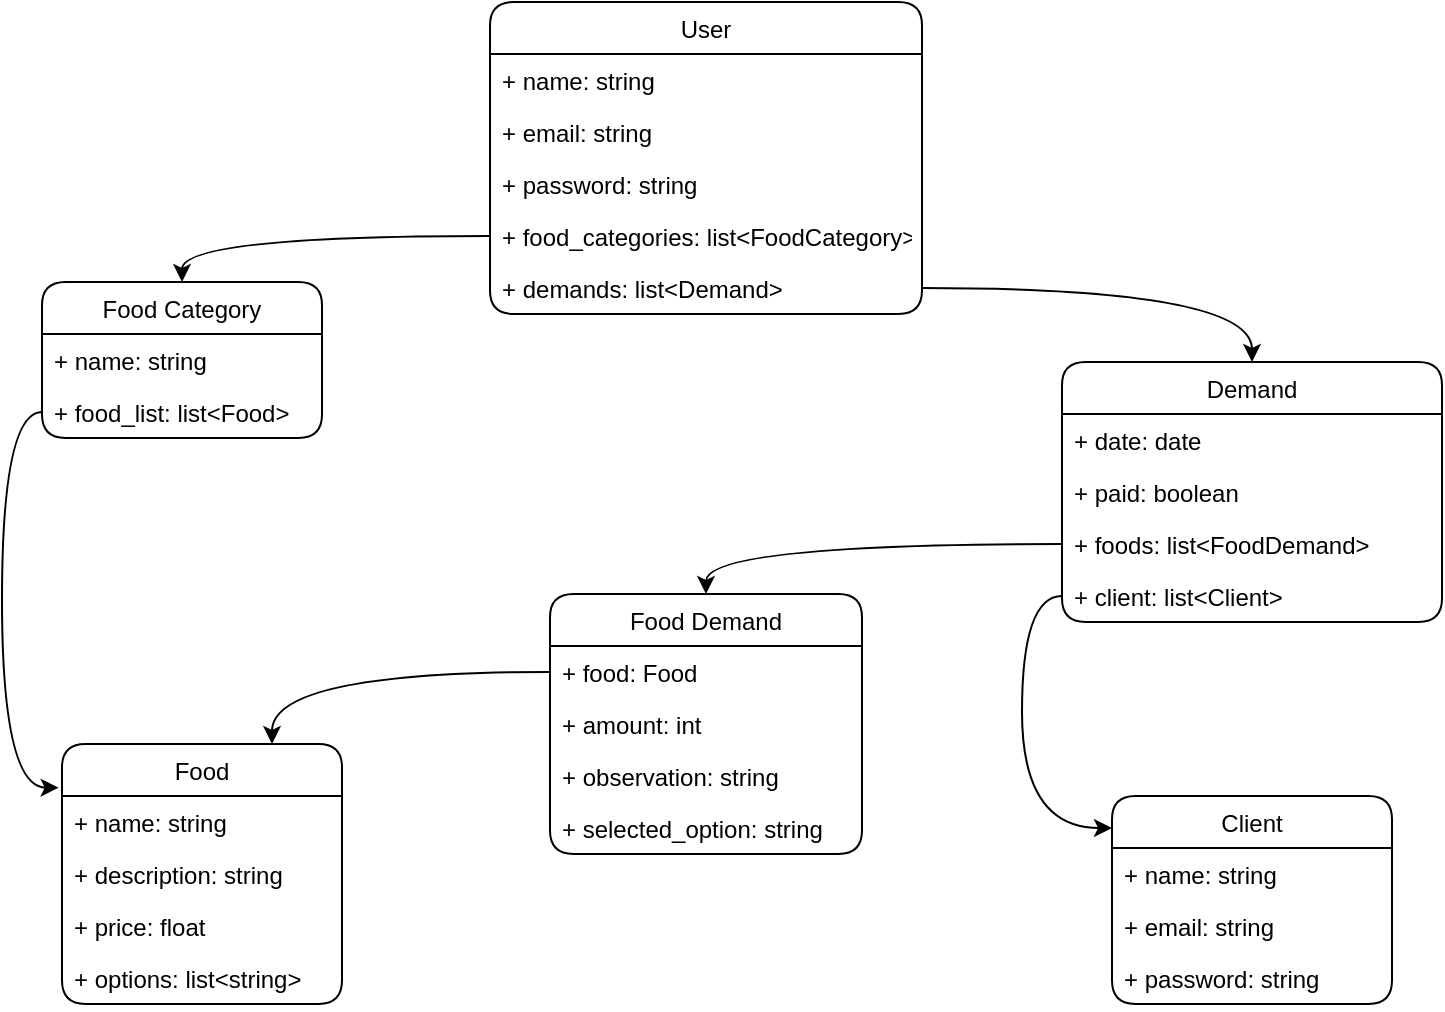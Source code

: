 <mxfile version="13.4.5" type="device" pages="2"><diagram id="qKzHwNRUnaWJs-OBEW8L" name="model"><mxGraphModel dx="1903" dy="813" grid="1" gridSize="10" guides="1" tooltips="1" connect="1" arrows="1" fold="1" page="1" pageScale="1" pageWidth="827" pageHeight="1169" math="0" shadow="0"><root><mxCell id="0"/><mxCell id="1" parent="0"/><mxCell id="S1xIz5C0FJF-GX5hfjjb-1" value="User" style="swimlane;fontStyle=0;childLayout=stackLayout;horizontal=1;startSize=26;fillColor=none;horizontalStack=0;resizeParent=1;resizeParentMax=0;resizeLast=0;collapsible=1;marginBottom=0;rounded=1;" parent="1" vertex="1"><mxGeometry x="344" y="110" width="216" height="156" as="geometry"/></mxCell><mxCell id="S1xIz5C0FJF-GX5hfjjb-2" value="+ name: string" style="text;strokeColor=none;fillColor=none;align=left;verticalAlign=top;spacingLeft=4;spacingRight=4;overflow=hidden;rotatable=0;points=[[0,0.5],[1,0.5]];portConstraint=eastwest;rounded=1;" parent="S1xIz5C0FJF-GX5hfjjb-1" vertex="1"><mxGeometry y="26" width="216" height="26" as="geometry"/></mxCell><mxCell id="S1xIz5C0FJF-GX5hfjjb-3" value="+ email: string" style="text;strokeColor=none;fillColor=none;align=left;verticalAlign=top;spacingLeft=4;spacingRight=4;overflow=hidden;rotatable=0;points=[[0,0.5],[1,0.5]];portConstraint=eastwest;rounded=1;" parent="S1xIz5C0FJF-GX5hfjjb-1" vertex="1"><mxGeometry y="52" width="216" height="26" as="geometry"/></mxCell><mxCell id="S1xIz5C0FJF-GX5hfjjb-4" value="+ password: string" style="text;strokeColor=none;fillColor=none;align=left;verticalAlign=top;spacingLeft=4;spacingRight=4;overflow=hidden;rotatable=0;points=[[0,0.5],[1,0.5]];portConstraint=eastwest;rounded=1;" parent="S1xIz5C0FJF-GX5hfjjb-1" vertex="1"><mxGeometry y="78" width="216" height="26" as="geometry"/></mxCell><mxCell id="S1xIz5C0FJF-GX5hfjjb-31" value="+ food_categories: list&lt;FoodCategory&gt;" style="text;strokeColor=none;fillColor=none;align=left;verticalAlign=top;spacingLeft=4;spacingRight=4;overflow=hidden;rotatable=0;points=[[0,0.5],[1,0.5]];portConstraint=eastwest;rounded=1;" parent="S1xIz5C0FJF-GX5hfjjb-1" vertex="1"><mxGeometry y="104" width="216" height="26" as="geometry"/></mxCell><mxCell id="S1xIz5C0FJF-GX5hfjjb-33" value="+ demands: list&lt;Demand&gt;" style="text;strokeColor=none;fillColor=none;align=left;verticalAlign=top;spacingLeft=4;spacingRight=4;overflow=hidden;rotatable=0;points=[[0,0.5],[1,0.5]];portConstraint=eastwest;rounded=1;" parent="S1xIz5C0FJF-GX5hfjjb-1" vertex="1"><mxGeometry y="130" width="216" height="26" as="geometry"/></mxCell><mxCell id="S1xIz5C0FJF-GX5hfjjb-17" value="Food Category" style="swimlane;fontStyle=0;childLayout=stackLayout;horizontal=1;startSize=26;fillColor=none;horizontalStack=0;resizeParent=1;resizeParentMax=0;resizeLast=0;collapsible=1;marginBottom=0;rounded=1;" parent="1" vertex="1"><mxGeometry x="120" y="250" width="140" height="78" as="geometry"/></mxCell><mxCell id="S1xIz5C0FJF-GX5hfjjb-18" value="+ name: string" style="text;strokeColor=none;fillColor=none;align=left;verticalAlign=top;spacingLeft=4;spacingRight=4;overflow=hidden;rotatable=0;points=[[0,0.5],[1,0.5]];portConstraint=eastwest;rounded=1;" parent="S1xIz5C0FJF-GX5hfjjb-17" vertex="1"><mxGeometry y="26" width="140" height="26" as="geometry"/></mxCell><mxCell id="S1xIz5C0FJF-GX5hfjjb-19" value="+ food_list: list&lt;Food&gt;" style="text;strokeColor=none;fillColor=none;align=left;verticalAlign=top;spacingLeft=4;spacingRight=4;overflow=hidden;rotatable=0;points=[[0,0.5],[1,0.5]];portConstraint=eastwest;rounded=1;" parent="S1xIz5C0FJF-GX5hfjjb-17" vertex="1"><mxGeometry y="52" width="140" height="26" as="geometry"/></mxCell><mxCell id="S1xIz5C0FJF-GX5hfjjb-22" style="edgeStyle=orthogonalEdgeStyle;rounded=0;orthogonalLoop=1;jettySize=auto;html=1;entryX=-0.012;entryY=0.168;entryDx=0;entryDy=0;entryPerimeter=0;curved=1;" parent="1" source="S1xIz5C0FJF-GX5hfjjb-19" target="S1xIz5C0FJF-GX5hfjjb-13" edge="1"><mxGeometry relative="1" as="geometry"><Array as="points"><mxPoint x="100" y="315"/><mxPoint x="100" y="503"/></Array></mxGeometry></mxCell><mxCell id="S1xIz5C0FJF-GX5hfjjb-28" style="edgeStyle=orthogonalEdgeStyle;rounded=0;orthogonalLoop=1;jettySize=auto;html=1;entryX=0.5;entryY=0;entryDx=0;entryDy=0;curved=1;" parent="1" source="S1xIz5C0FJF-GX5hfjjb-27" target="S1xIz5C0FJF-GX5hfjjb-23" edge="1"><mxGeometry relative="1" as="geometry"/></mxCell><mxCell id="S1xIz5C0FJF-GX5hfjjb-29" style="edgeStyle=orthogonalEdgeStyle;rounded=0;orthogonalLoop=1;jettySize=auto;html=1;entryX=0.75;entryY=0;entryDx=0;entryDy=0;curved=1;" parent="1" source="S1xIz5C0FJF-GX5hfjjb-24" target="S1xIz5C0FJF-GX5hfjjb-13" edge="1"><mxGeometry relative="1" as="geometry"/></mxCell><mxCell id="S1xIz5C0FJF-GX5hfjjb-32" style="edgeStyle=orthogonalEdgeStyle;rounded=0;orthogonalLoop=1;jettySize=auto;html=1;entryX=0.5;entryY=0;entryDx=0;entryDy=0;curved=1;" parent="1" source="S1xIz5C0FJF-GX5hfjjb-31" target="S1xIz5C0FJF-GX5hfjjb-17" edge="1"><mxGeometry relative="1" as="geometry"/></mxCell><mxCell id="S1xIz5C0FJF-GX5hfjjb-34" style="edgeStyle=orthogonalEdgeStyle;rounded=0;orthogonalLoop=1;jettySize=auto;html=1;entryX=0.5;entryY=0;entryDx=0;entryDy=0;curved=1;" parent="1" source="S1xIz5C0FJF-GX5hfjjb-33" target="S1xIz5C0FJF-GX5hfjjb-9" edge="1"><mxGeometry relative="1" as="geometry"/></mxCell><mxCell id="S1xIz5C0FJF-GX5hfjjb-23" value="Food Demand" style="swimlane;fontStyle=0;childLayout=stackLayout;horizontal=1;startSize=26;fillColor=none;horizontalStack=0;resizeParent=1;resizeParentMax=0;resizeLast=0;collapsible=1;marginBottom=0;rounded=1;" parent="1" vertex="1"><mxGeometry x="374" y="406" width="156" height="130" as="geometry"/></mxCell><mxCell id="S1xIz5C0FJF-GX5hfjjb-24" value="+ food: Food" style="text;strokeColor=none;fillColor=none;align=left;verticalAlign=top;spacingLeft=4;spacingRight=4;overflow=hidden;rotatable=0;points=[[0,0.5],[1,0.5]];portConstraint=eastwest;rounded=1;" parent="S1xIz5C0FJF-GX5hfjjb-23" vertex="1"><mxGeometry y="26" width="156" height="26" as="geometry"/></mxCell><mxCell id="S1xIz5C0FJF-GX5hfjjb-25" value="+ amount: int" style="text;strokeColor=none;fillColor=none;align=left;verticalAlign=top;spacingLeft=4;spacingRight=4;overflow=hidden;rotatable=0;points=[[0,0.5],[1,0.5]];portConstraint=eastwest;rounded=1;" parent="S1xIz5C0FJF-GX5hfjjb-23" vertex="1"><mxGeometry y="52" width="156" height="26" as="geometry"/></mxCell><mxCell id="S1xIz5C0FJF-GX5hfjjb-38" value="+ observation: string" style="text;strokeColor=none;fillColor=none;align=left;verticalAlign=top;spacingLeft=4;spacingRight=4;overflow=hidden;rotatable=0;points=[[0,0.5],[1,0.5]];portConstraint=eastwest;rounded=1;" parent="S1xIz5C0FJF-GX5hfjjb-23" vertex="1"><mxGeometry y="78" width="156" height="26" as="geometry"/></mxCell><mxCell id="S1xIz5C0FJF-GX5hfjjb-40" value="+ selected_option: string" style="text;strokeColor=none;fillColor=none;align=left;verticalAlign=top;spacingLeft=4;spacingRight=4;overflow=hidden;rotatable=0;points=[[0,0.5],[1,0.5]];portConstraint=eastwest;rounded=1;" parent="S1xIz5C0FJF-GX5hfjjb-23" vertex="1"><mxGeometry y="104" width="156" height="26" as="geometry"/></mxCell><mxCell id="S1xIz5C0FJF-GX5hfjjb-13" value="Food" style="swimlane;fontStyle=0;childLayout=stackLayout;horizontal=1;startSize=26;fillColor=none;horizontalStack=0;resizeParent=1;resizeParentMax=0;resizeLast=0;collapsible=1;marginBottom=0;rounded=1;" parent="1" vertex="1"><mxGeometry x="130" y="481" width="140" height="130" as="geometry"/></mxCell><mxCell id="S1xIz5C0FJF-GX5hfjjb-14" value="+ name: string" style="text;strokeColor=none;fillColor=none;align=left;verticalAlign=top;spacingLeft=4;spacingRight=4;overflow=hidden;rotatable=0;points=[[0,0.5],[1,0.5]];portConstraint=eastwest;rounded=1;" parent="S1xIz5C0FJF-GX5hfjjb-13" vertex="1"><mxGeometry y="26" width="140" height="26" as="geometry"/></mxCell><mxCell id="S1xIz5C0FJF-GX5hfjjb-15" value="+ description: string" style="text;strokeColor=none;fillColor=none;align=left;verticalAlign=top;spacingLeft=4;spacingRight=4;overflow=hidden;rotatable=0;points=[[0,0.5],[1,0.5]];portConstraint=eastwest;rounded=1;" parent="S1xIz5C0FJF-GX5hfjjb-13" vertex="1"><mxGeometry y="52" width="140" height="26" as="geometry"/></mxCell><mxCell id="S1xIz5C0FJF-GX5hfjjb-16" value="+ price: float" style="text;strokeColor=none;fillColor=none;align=left;verticalAlign=top;spacingLeft=4;spacingRight=4;overflow=hidden;rotatable=0;points=[[0,0.5],[1,0.5]];portConstraint=eastwest;rounded=1;" parent="S1xIz5C0FJF-GX5hfjjb-13" vertex="1"><mxGeometry y="78" width="140" height="26" as="geometry"/></mxCell><mxCell id="S1xIz5C0FJF-GX5hfjjb-21" value="+ options: list&lt;string&gt;" style="text;strokeColor=none;fillColor=none;align=left;verticalAlign=top;spacingLeft=4;spacingRight=4;overflow=hidden;rotatable=0;points=[[0,0.5],[1,0.5]];portConstraint=eastwest;rounded=1;" parent="S1xIz5C0FJF-GX5hfjjb-13" vertex="1"><mxGeometry y="104" width="140" height="26" as="geometry"/></mxCell><mxCell id="fE2iMj-6r_NgnQMFX6QH-3" style="edgeStyle=orthogonalEdgeStyle;rounded=0;orthogonalLoop=1;jettySize=auto;html=1;entryX=0;entryY=0.154;entryDx=0;entryDy=0;entryPerimeter=0;curved=1;" edge="1" parent="1" source="S1xIz5C0FJF-GX5hfjjb-35" target="S1xIz5C0FJF-GX5hfjjb-5"><mxGeometry relative="1" as="geometry"/></mxCell><mxCell id="S1xIz5C0FJF-GX5hfjjb-9" value="Demand" style="swimlane;fontStyle=0;childLayout=stackLayout;horizontal=1;startSize=26;fillColor=none;horizontalStack=0;resizeParent=1;resizeParentMax=0;resizeLast=0;collapsible=1;marginBottom=0;rounded=1;" parent="1" vertex="1"><mxGeometry x="630" y="290" width="190" height="130" as="geometry"/></mxCell><mxCell id="S1xIz5C0FJF-GX5hfjjb-37" value="+ date: date" style="text;strokeColor=none;fillColor=none;align=left;verticalAlign=top;spacingLeft=4;spacingRight=4;overflow=hidden;rotatable=0;points=[[0,0.5],[1,0.5]];portConstraint=eastwest;rounded=1;" parent="S1xIz5C0FJF-GX5hfjjb-9" vertex="1"><mxGeometry y="26" width="190" height="26" as="geometry"/></mxCell><mxCell id="S1xIz5C0FJF-GX5hfjjb-39" value="+ paid: boolean" style="text;strokeColor=none;fillColor=none;align=left;verticalAlign=top;spacingLeft=4;spacingRight=4;overflow=hidden;rotatable=0;points=[[0,0.5],[1,0.5]];portConstraint=eastwest;rounded=1;" parent="S1xIz5C0FJF-GX5hfjjb-9" vertex="1"><mxGeometry y="52" width="190" height="26" as="geometry"/></mxCell><mxCell id="S1xIz5C0FJF-GX5hfjjb-27" value="+ foods: list&lt;FoodDemand&gt;" style="text;strokeColor=none;fillColor=none;align=left;verticalAlign=top;spacingLeft=4;spacingRight=4;overflow=hidden;rotatable=0;points=[[0,0.5],[1,0.5]];portConstraint=eastwest;rounded=1;" parent="S1xIz5C0FJF-GX5hfjjb-9" vertex="1"><mxGeometry y="78" width="190" height="26" as="geometry"/></mxCell><mxCell id="S1xIz5C0FJF-GX5hfjjb-35" value="+ client: list&lt;Client&gt;" style="text;strokeColor=none;fillColor=none;align=left;verticalAlign=top;spacingLeft=4;spacingRight=4;overflow=hidden;rotatable=0;points=[[0,0.5],[1,0.5]];portConstraint=eastwest;rounded=1;" parent="S1xIz5C0FJF-GX5hfjjb-9" vertex="1"><mxGeometry y="104" width="190" height="26" as="geometry"/></mxCell><mxCell id="S1xIz5C0FJF-GX5hfjjb-5" value="Client" style="swimlane;fontStyle=0;childLayout=stackLayout;horizontal=1;startSize=26;fillColor=none;horizontalStack=0;resizeParent=1;resizeParentMax=0;resizeLast=0;collapsible=1;marginBottom=0;rounded=1;" parent="1" vertex="1"><mxGeometry x="655" y="507" width="140" height="104" as="geometry"/></mxCell><mxCell id="S1xIz5C0FJF-GX5hfjjb-6" value="+ name: string" style="text;strokeColor=none;fillColor=none;align=left;verticalAlign=top;spacingLeft=4;spacingRight=4;overflow=hidden;rotatable=0;points=[[0,0.5],[1,0.5]];portConstraint=eastwest;rounded=1;" parent="S1xIz5C0FJF-GX5hfjjb-5" vertex="1"><mxGeometry y="26" width="140" height="26" as="geometry"/></mxCell><mxCell id="S1xIz5C0FJF-GX5hfjjb-7" value="+ email: string" style="text;strokeColor=none;fillColor=none;align=left;verticalAlign=top;spacingLeft=4;spacingRight=4;overflow=hidden;rotatable=0;points=[[0,0.5],[1,0.5]];portConstraint=eastwest;rounded=1;" parent="S1xIz5C0FJF-GX5hfjjb-5" vertex="1"><mxGeometry y="52" width="140" height="26" as="geometry"/></mxCell><mxCell id="S1xIz5C0FJF-GX5hfjjb-8" value="+ password: string" style="text;strokeColor=none;fillColor=none;align=left;verticalAlign=top;spacingLeft=4;spacingRight=4;overflow=hidden;rotatable=0;points=[[0,0.5],[1,0.5]];portConstraint=eastwest;rounded=1;" parent="S1xIz5C0FJF-GX5hfjjb-5" vertex="1"><mxGeometry y="78" width="140" height="26" as="geometry"/></mxCell></root></mxGraphModel></diagram><diagram id="ktWGJgmLyZ4SBDpLNWxo" name="pages"><mxGraphModel dx="3330" dy="1423" grid="1" gridSize="10" guides="1" tooltips="1" connect="1" arrows="1" fold="1" page="1" pageScale="1" pageWidth="827" pageHeight="1169" math="0" shadow="0"><root><mxCell id="VMBgZVgalTqfrhlS5UTx-0"/><mxCell id="VMBgZVgalTqfrhlS5UTx-1" parent="VMBgZVgalTqfrhlS5UTx-0"/><mxCell id="T1Mni6wO7_xBfM7oFXwT-25" style="edgeStyle=orthogonalEdgeStyle;curved=1;rounded=0;orthogonalLoop=1;jettySize=auto;html=1;entryX=0.006;entryY=0.498;entryDx=0;entryDy=0;entryPerimeter=0;" edge="1" parent="VMBgZVgalTqfrhlS5UTx-1" source="T1Mni6wO7_xBfM7oFXwT-6" target="T1Mni6wO7_xBfM7oFXwT-9"><mxGeometry relative="1" as="geometry"/></mxCell><mxCell id="T1Mni6wO7_xBfM7oFXwT-6" value="" style="verticalLabelPosition=bottom;verticalAlign=top;html=1;shadow=0;dashed=0;strokeWidth=1;shape=mxgraph.android.phone2;strokeColor=#23445d;rounded=1;fillColor=#bac8d3;" vertex="1" parent="VMBgZVgalTqfrhlS5UTx-1"><mxGeometry x="291" y="420" width="107.69" height="210" as="geometry"/></mxCell><mxCell id="2" value="Login" style="text;html=1;align=center;verticalAlign=middle;resizable=0;points=[];autosize=1;" vertex="1" parent="VMBgZVgalTqfrhlS5UTx-1"><mxGeometry x="324.85" y="390" width="40" height="20" as="geometry"/></mxCell><mxCell id="T1Mni6wO7_xBfM7oFXwT-27" style="edgeStyle=orthogonalEdgeStyle;curved=1;rounded=0;orthogonalLoop=1;jettySize=auto;html=1;entryX=-0.015;entryY=0.498;entryDx=0;entryDy=0;entryPerimeter=0;" edge="1" parent="VMBgZVgalTqfrhlS5UTx-1" source="T1Mni6wO7_xBfM7oFXwT-9" target="T1Mni6wO7_xBfM7oFXwT-11"><mxGeometry relative="1" as="geometry"/></mxCell><mxCell id="T1Mni6wO7_xBfM7oFXwT-9" value="" style="verticalLabelPosition=bottom;verticalAlign=top;html=1;shadow=0;dashed=0;strokeWidth=1;shape=mxgraph.android.phone2;strokeColor=#23445d;rounded=1;fillColor=#bac8d3;" vertex="1" parent="VMBgZVgalTqfrhlS5UTx-1"><mxGeometry x="551" y="420" width="107.69" height="210" as="geometry"/></mxCell><mxCell id="T1Mni6wO7_xBfM7oFXwT-10" value="Dashboard" style="text;html=1;align=center;verticalAlign=middle;resizable=0;points=[];autosize=1;" vertex="1" parent="VMBgZVgalTqfrhlS5UTx-1"><mxGeometry x="569.85" y="390" width="70" height="20" as="geometry"/></mxCell><mxCell id="T1Mni6wO7_xBfM7oFXwT-28" style="edgeStyle=orthogonalEdgeStyle;curved=1;rounded=0;orthogonalLoop=1;jettySize=auto;html=1;entryX=-0.004;entryY=0.499;entryDx=0;entryDy=0;entryPerimeter=0;" edge="1" parent="VMBgZVgalTqfrhlS5UTx-1" source="T1Mni6wO7_xBfM7oFXwT-11" target="T1Mni6wO7_xBfM7oFXwT-13"><mxGeometry relative="1" as="geometry"/></mxCell><mxCell id="T1Mni6wO7_xBfM7oFXwT-38" style="edgeStyle=orthogonalEdgeStyle;curved=1;rounded=0;orthogonalLoop=1;jettySize=auto;html=1;entryX=0.006;entryY=0.06;entryDx=0;entryDy=0;entryPerimeter=0;" edge="1" parent="VMBgZVgalTqfrhlS5UTx-1" source="T1Mni6wO7_xBfM7oFXwT-11" target="T1Mni6wO7_xBfM7oFXwT-35"><mxGeometry relative="1" as="geometry"/></mxCell><mxCell id="T1Mni6wO7_xBfM7oFXwT-11" value="" style="verticalLabelPosition=bottom;verticalAlign=top;html=1;shadow=0;dashed=0;strokeWidth=1;shape=mxgraph.android.phone2;strokeColor=#23445d;rounded=1;fillColor=#bac8d3;" vertex="1" parent="VMBgZVgalTqfrhlS5UTx-1"><mxGeometry x="811" y="420" width="107.69" height="210" as="geometry"/></mxCell><mxCell id="T1Mni6wO7_xBfM7oFXwT-12" value="Create Demand" style="text;html=1;align=center;verticalAlign=middle;resizable=0;points=[];autosize=1;" vertex="1" parent="VMBgZVgalTqfrhlS5UTx-1"><mxGeometry x="814.85" y="390" width="100" height="20" as="geometry"/></mxCell><mxCell id="T1Mni6wO7_xBfM7oFXwT-32" style="edgeStyle=orthogonalEdgeStyle;curved=1;rounded=0;orthogonalLoop=1;jettySize=auto;html=1;entryX=0.996;entryY=0.183;entryDx=0;entryDy=0;entryPerimeter=0;" edge="1" parent="VMBgZVgalTqfrhlS5UTx-1" target="T1Mni6wO7_xBfM7oFXwT-9"><mxGeometry relative="1" as="geometry"><mxPoint x="681" y="460" as="targetPoint"/><mxPoint x="1180" y="500" as="sourcePoint"/><Array as="points"><mxPoint x="1231" y="500"/><mxPoint x="1231" y="340"/><mxPoint x="771" y="340"/><mxPoint x="771" y="458"/></Array></mxGeometry></mxCell><mxCell id="T1Mni6wO7_xBfM7oFXwT-33" style="edgeStyle=orthogonalEdgeStyle;curved=1;rounded=0;orthogonalLoop=1;jettySize=auto;html=1;entryX=0.975;entryY=0.823;entryDx=0;entryDy=0;entryPerimeter=0;exitX=0.99;exitY=0.583;exitDx=0;exitDy=0;exitPerimeter=0;" edge="1" parent="VMBgZVgalTqfrhlS5UTx-1" source="T1Mni6wO7_xBfM7oFXwT-13" target="T1Mni6wO7_xBfM7oFXwT-11"><mxGeometry relative="1" as="geometry"><Array as="points"><mxPoint x="1241" y="542"/><mxPoint x="1241" y="660"/><mxPoint x="995" y="660"/><mxPoint x="995" y="593"/></Array></mxGeometry></mxCell><mxCell id="T1Mni6wO7_xBfM7oFXwT-13" value="" style="verticalLabelPosition=bottom;verticalAlign=top;html=1;shadow=0;dashed=0;strokeWidth=1;shape=mxgraph.android.phone2;strokeColor=#23445d;rounded=1;fillColor=#bac8d3;" vertex="1" parent="VMBgZVgalTqfrhlS5UTx-1"><mxGeometry x="1072.15" y="420" width="107.69" height="210" as="geometry"/></mxCell><mxCell id="T1Mni6wO7_xBfM7oFXwT-14" value="Order Completed" style="text;html=1;align=center;verticalAlign=middle;resizable=0;points=[];autosize=1;" vertex="1" parent="VMBgZVgalTqfrhlS5UTx-1"><mxGeometry x="1071" y="390" width="110" height="20" as="geometry"/></mxCell><mxCell id="T1Mni6wO7_xBfM7oFXwT-35" value="" style="verticalLabelPosition=bottom;verticalAlign=top;html=1;shadow=0;dashed=0;strokeWidth=1;shape=mxgraph.android.phone2;strokeColor=#23445d;rounded=1;fillColor=#bac8d3;" vertex="1" parent="VMBgZVgalTqfrhlS5UTx-1"><mxGeometry x="811" y="740" width="107.69" height="210" as="geometry"/></mxCell><mxCell id="T1Mni6wO7_xBfM7oFXwT-36" value="Select Food" style="text;html=1;align=center;verticalAlign=middle;resizable=0;points=[];autosize=1;" vertex="1" parent="VMBgZVgalTqfrhlS5UTx-1"><mxGeometry x="824.85" y="710" width="80" height="20" as="geometry"/></mxCell><mxCell id="T1Mni6wO7_xBfM7oFXwT-39" value="" style="shape=ext;double=1;rounded=1;whiteSpace=wrap;html=1;strokeColor=#37474F;glass=0;shadow=0;sketch=0;" vertex="1" parent="VMBgZVgalTqfrhlS5UTx-1"><mxGeometry x="140" y="280" width="30" height="30" as="geometry"/></mxCell><mxCell id="T1Mni6wO7_xBfM7oFXwT-40" value="" style="shape=ext;double=1;rounded=1;whiteSpace=wrap;html=1;strokeColor=#37474F;glass=0;shadow=0;sketch=0;" vertex="1" parent="VMBgZVgalTqfrhlS5UTx-1"><mxGeometry x="140" y="980" width="30" height="30" as="geometry"/></mxCell><mxCell id="T1Mni6wO7_xBfM7oFXwT-41" value="" style="shape=ext;double=1;rounded=1;whiteSpace=wrap;html=1;strokeColor=#37474F;glass=0;shadow=0;sketch=0;" vertex="1" parent="VMBgZVgalTqfrhlS5UTx-1"><mxGeometry x="1300" y="980" width="30" height="30" as="geometry"/></mxCell><mxCell id="T1Mni6wO7_xBfM7oFXwT-42" value="" style="shape=ext;double=1;rounded=1;whiteSpace=wrap;html=1;strokeColor=#37474F;glass=0;shadow=0;sketch=0;" vertex="1" parent="VMBgZVgalTqfrhlS5UTx-1"><mxGeometry x="1300" y="280" width="30" height="30" as="geometry"/></mxCell></root></mxGraphModel></diagram></mxfile>